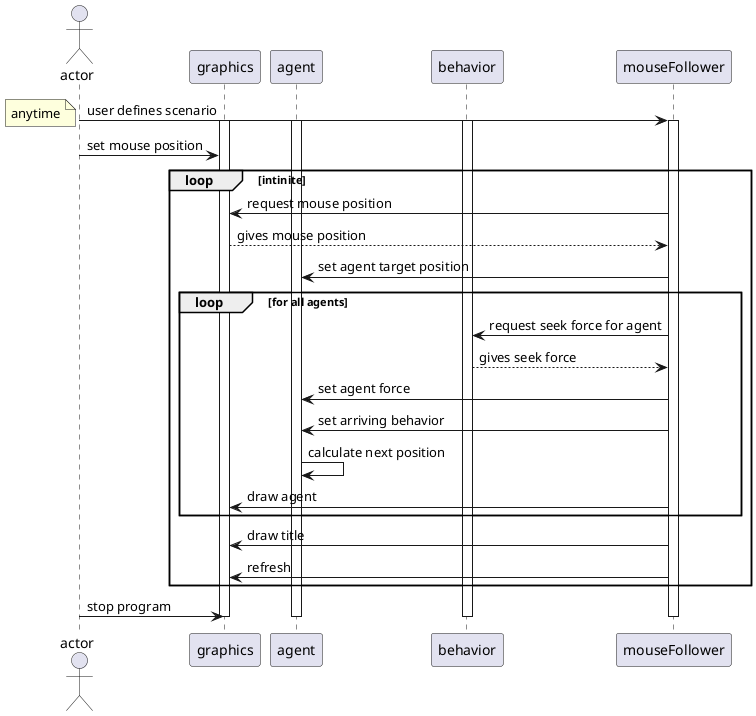 @startuml
actor actor as user
participant graphics as view
participant agent as agent
participant behavior as steeringBehavior
participant mouseFollower as mF

user -> mF: user defines scenario
activate mF
activate view
activate agent
activate steeringBehavior
note left: anytime
user -> view:  set mouse position
loop intinite    
    mF -> view: request mouse position
    view --> mF: gives mouse position
    mF -> agent: set agent target position
    loop for all agents
    mF -> steeringBehavior: request seek force for agent
    steeringBehavior --> mF: gives seek force
    mF -> agent: set agent force
    mF -> agent: set arriving behavior
    agent -> agent: calculate next position
    mF -> view: draw agent
    end
    mF -> view: draw title
    mF -> view: refresh
end
user -> view: stop program
deactivate mF
deactivate view
deactivate agent
deactivate steeringBehavior
@enduml
